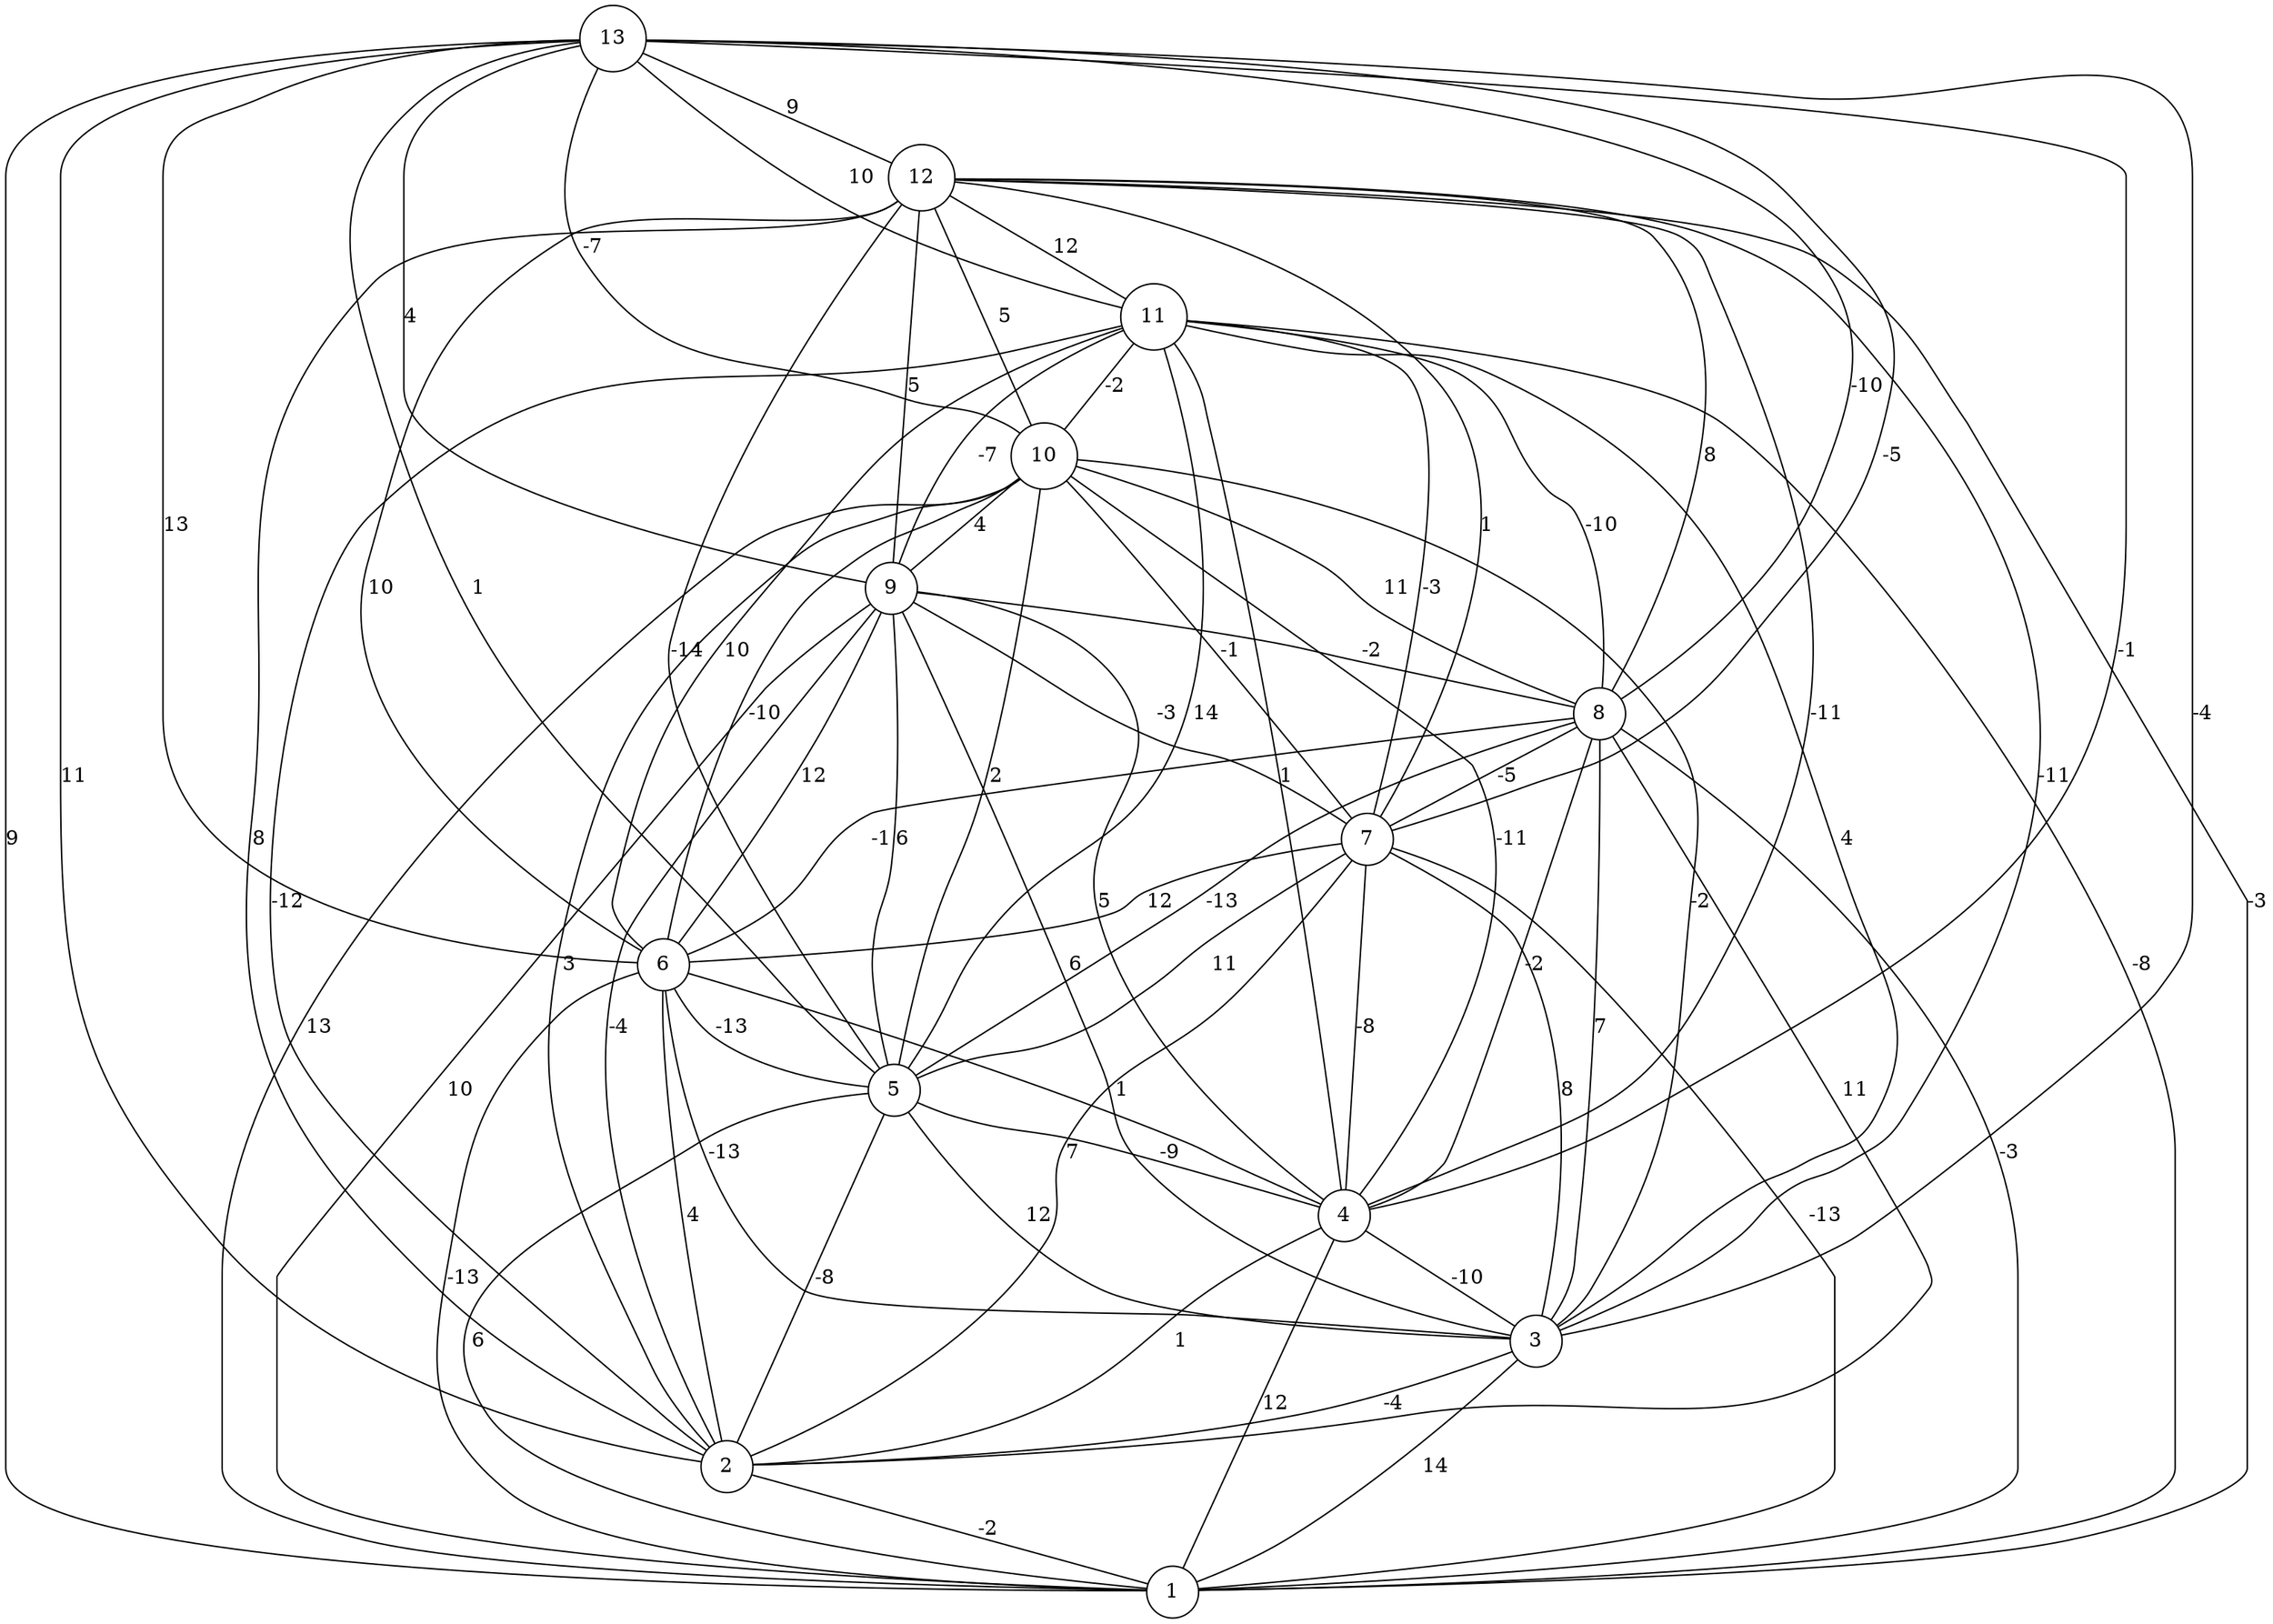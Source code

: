graph { 
	 fontname="Helvetica,Arial,sans-serif" 
	 node [shape = circle]; 
	 13 -- 1 [label = "9"];
	 13 -- 2 [label = "11"];
	 13 -- 3 [label = "-4"];
	 13 -- 4 [label = "-1"];
	 13 -- 5 [label = "1"];
	 13 -- 6 [label = "13"];
	 13 -- 7 [label = "-5"];
	 13 -- 8 [label = "-10"];
	 13 -- 9 [label = "4"];
	 13 -- 10 [label = "-7"];
	 13 -- 11 [label = "10"];
	 13 -- 12 [label = "9"];
	 12 -- 1 [label = "-3"];
	 12 -- 2 [label = "8"];
	 12 -- 3 [label = "-11"];
	 12 -- 4 [label = "-11"];
	 12 -- 5 [label = "-14"];
	 12 -- 6 [label = "10"];
	 12 -- 7 [label = "1"];
	 12 -- 8 [label = "8"];
	 12 -- 9 [label = "5"];
	 12 -- 10 [label = "5"];
	 12 -- 11 [label = "12"];
	 11 -- 1 [label = "-8"];
	 11 -- 2 [label = "-12"];
	 11 -- 3 [label = "4"];
	 11 -- 4 [label = "1"];
	 11 -- 5 [label = "14"];
	 11 -- 6 [label = "10"];
	 11 -- 7 [label = "-3"];
	 11 -- 8 [label = "-10"];
	 11 -- 9 [label = "-7"];
	 11 -- 10 [label = "-2"];
	 10 -- 1 [label = "13"];
	 10 -- 2 [label = "3"];
	 10 -- 3 [label = "-2"];
	 10 -- 4 [label = "-11"];
	 10 -- 5 [label = "2"];
	 10 -- 6 [label = "-10"];
	 10 -- 7 [label = "-1"];
	 10 -- 8 [label = "11"];
	 10 -- 9 [label = "4"];
	 9 -- 1 [label = "10"];
	 9 -- 2 [label = "-4"];
	 9 -- 3 [label = "6"];
	 9 -- 4 [label = "5"];
	 9 -- 5 [label = "6"];
	 9 -- 6 [label = "12"];
	 9 -- 7 [label = "-3"];
	 9 -- 8 [label = "-2"];
	 8 -- 1 [label = "-3"];
	 8 -- 2 [label = "11"];
	 8 -- 3 [label = "7"];
	 8 -- 4 [label = "-2"];
	 8 -- 5 [label = "-13"];
	 8 -- 6 [label = "-1"];
	 8 -- 7 [label = "-5"];
	 7 -- 1 [label = "-13"];
	 7 -- 2 [label = "7"];
	 7 -- 3 [label = "8"];
	 7 -- 4 [label = "-8"];
	 7 -- 5 [label = "11"];
	 7 -- 6 [label = "12"];
	 6 -- 1 [label = "-13"];
	 6 -- 2 [label = "4"];
	 6 -- 3 [label = "-13"];
	 6 -- 4 [label = "1"];
	 6 -- 5 [label = "-13"];
	 5 -- 1 [label = "6"];
	 5 -- 2 [label = "-8"];
	 5 -- 3 [label = "12"];
	 5 -- 4 [label = "-9"];
	 4 -- 1 [label = "12"];
	 4 -- 2 [label = "1"];
	 4 -- 3 [label = "-10"];
	 3 -- 1 [label = "14"];
	 3 -- 2 [label = "-4"];
	 2 -- 1 [label = "-2"];
	 1;
	 2;
	 3;
	 4;
	 5;
	 6;
	 7;
	 8;
	 9;
	 10;
	 11;
	 12;
	 13;
}
